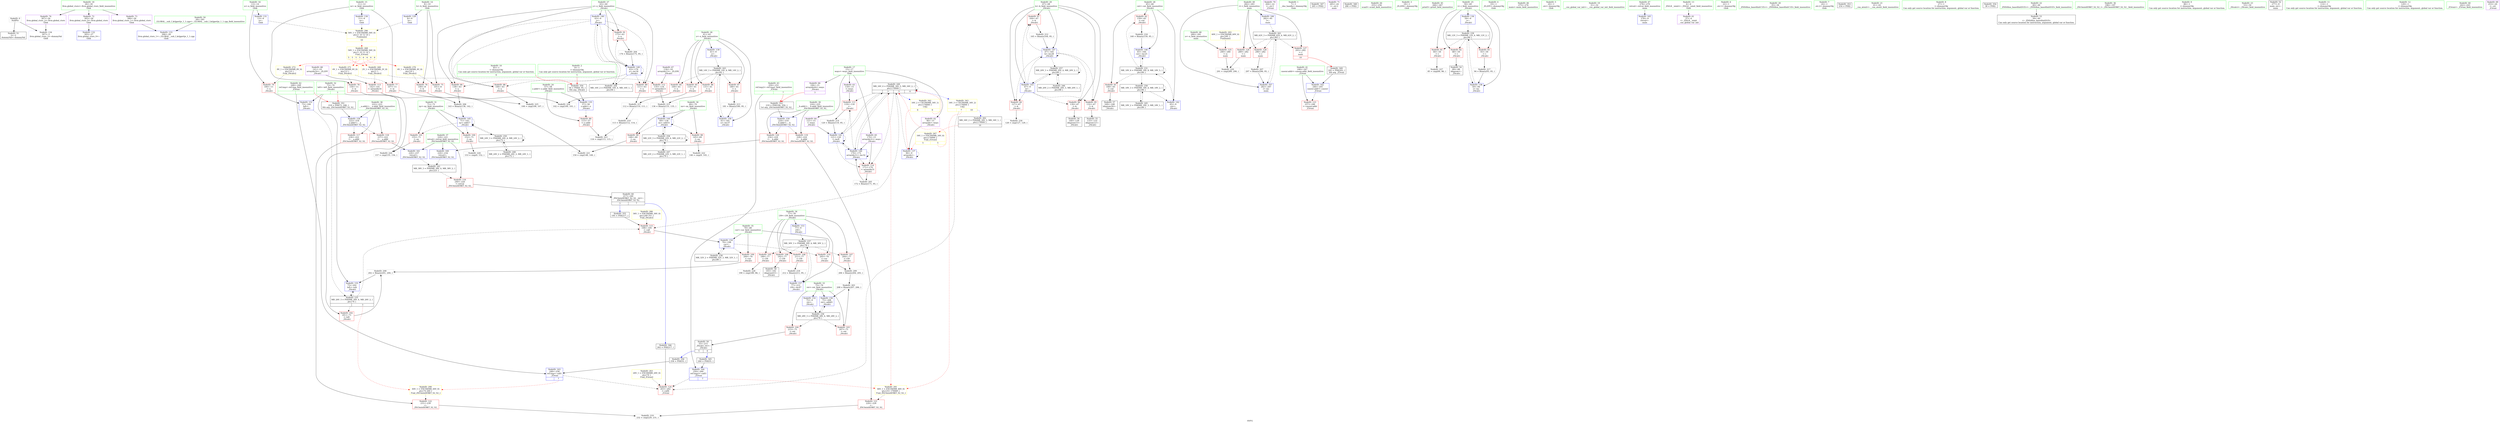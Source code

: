 digraph "SVFG" {
	label="SVFG";

	Node0x55a1665ea3e0 [shape=record,color=grey,label="{NodeID: 0\nNullPtr}"];
	Node0x55a1665ea3e0 -> Node0x55a166610670[style=solid];
	Node0x55a1665ea3e0 -> Node0x55a166615be0[style=solid];
	Node0x55a1666468e0 [shape=record,color=black,label="{NodeID: 346\n262 = PHI(217, )\n}"];
	Node0x55a1666468e0 -> Node0x55a1666152d0[style=solid];
	Node0x55a16662f1e0 [shape=record,color=yellow,style=double,label="{NodeID: 263\n26V_1 = ENCHI(MR_26V_0)\npts\{74 \}\nFun[_Z3runi]}"];
	Node0x55a16662f1e0 -> Node0x55a1666152d0[style=dashed];
	Node0x55a16660f480 [shape=record,color=red,label="{NodeID: 97\n164\<--67\n\<--k\n_Z4calci\n}"];
	Node0x55a16660f480 -> Node0x55a16661b5c0[style=solid];
	Node0x55a16660d540 [shape=record,color=green,label="{NodeID: 14\n8\<--10\nh\<--h_field_insensitive\nGlob }"];
	Node0x55a16660d540 -> Node0x55a166611ae0[style=solid];
	Node0x55a16660d540 -> Node0x55a166611bb0[style=solid];
	Node0x55a16660d540 -> Node0x55a1666156e0[style=solid];
	Node0x55a16660ffe0 [shape=record,color=red,label="{NodeID: 111\n119\<--118\n\<--\n_Z4calci\n}"];
	Node0x55a16660ffe0 -> Node0x55a16661b8c0[style=solid];
	Node0x55a16660e280 [shape=record,color=green,label="{NodeID: 28\n65\<--66\ncnt\<--cnt_field_insensitive\n_Z4calci\n}"];
	Node0x55a16660e280 -> Node0x55a1666128b0[style=solid];
	Node0x55a16660e280 -> Node0x55a166612980[style=solid];
	Node0x55a16660e280 -> Node0x55a166616290[style=solid];
	Node0x55a16660e280 -> Node0x55a1666165d0[style=solid];
	Node0x55a166631530 [shape=record,color=yellow,style=double,label="{NodeID: 291\n46V_1 = ENCHI(MR_46V_0)\npts\{251 170000 \}\nFun[_ZSt3minIiERKT_S2_S2_]}"];
	Node0x55a166631530 -> Node0x55a166615060[style=dashed];
	Node0x55a16661afc0 [shape=record,color=grey,label="{NodeID: 208\n202 = Binary(201, 200, )\n}"];
	Node0x55a16661afc0 -> Node0x55a166616d20[style=solid];
	Node0x55a1666153a0 [shape=record,color=red,label="{NodeID: 125\n290\<--280\n\<--n\nmain\n}"];
	Node0x55a1666153a0 -> Node0x55a16661cf40[style=solid];
	Node0x55a16660ee40 [shape=record,color=green,label="{NodeID: 42\n248\<--249\nref.tmp\<--ref.tmp_field_insensitive\n_Z3runi\n|{|<s1>7}}"];
	Node0x55a16660ee40 -> Node0x55a1666173a0[style=solid];
	Node0x55a16660ee40:s1 -> Node0x55a166646f30[style=solid,color=red];
	Node0x55a16661c4c0 [shape=record,color=grey,label="{NodeID: 222\n146 = cmp(9, 145, )\n}"];
	Node0x55a166616020 [shape=record,color=blue,label="{NodeID: 139\n61\<--9\nx\<--\n_Z4calci\n}"];
	Node0x55a166616020 -> Node0x55a1666289e0[style=dashed];
	Node0x55a166610ae0 [shape=record,color=black,label="{NodeID: 56\n140\<--139\nidxprom15\<--\n_Z4calci\n}"];
	Node0x55a1666266e0 [shape=record,color=black,label="{NodeID: 236\nMR_28V_3 = PHI(MR_28V_4, MR_28V_2, )\npts\{76 \}\n}"];
	Node0x55a1666266e0 -> Node0x55a16660f960[style=dashed];
	Node0x55a1666266e0 -> Node0x55a16660fa30[style=dashed];
	Node0x55a1666266e0 -> Node0x55a166616df0[style=dashed];
	Node0x55a166616b80 [shape=record,color=blue,label="{NodeID: 153\n77\<--9\ni39\<--\n_Z4calci\n}"];
	Node0x55a166616b80 -> Node0x55a166626be0[style=dashed];
	Node0x55a166611640 [shape=record,color=purple,label="{NodeID: 70\n264\<--22\n\<--.str.1\n_Z3runi\n}"];
	Node0x55a1666176e0 [shape=record,color=blue,label="{NodeID: 167\n282\<--297\ni\<--inc\nmain\n}"];
	Node0x55a1666176e0 -> Node0x55a16662e7e0[style=dashed];
	Node0x55a166612230 [shape=record,color=red,label="{NodeID: 84\n100\<--61\n\<--x\n_Z4calci\n}"];
	Node0x55a166612230 -> Node0x55a16661c7c0[style=solid];
	Node0x55a1665fa410 [shape=record,color=green,label="{NodeID: 1\n7\<--1\n__dso_handle\<--dummyObj\nGlob }"];
	Node0x55a1666469e0 [shape=record,color=black,label="{NodeID: 347\n265 = PHI()\n}"];
	Node0x55a16660f550 [shape=record,color=red,label="{NodeID: 98\n145\<--69\n\<--nx\n_Z4calci\n}"];
	Node0x55a16660f550 -> Node0x55a16661c4c0[style=solid];
	Node0x55a16660d640 [shape=record,color=green,label="{NodeID: 15\n11\<--12\nw\<--w_field_insensitive\nGlob }"];
	Node0x55a16660d640 -> Node0x55a166611c80[style=solid];
	Node0x55a16660d640 -> Node0x55a166611d50[style=solid];
	Node0x55a16660d640 -> Node0x55a1666157e0[style=solid];
	Node0x55a1666100b0 [shape=record,color=red,label="{NodeID: 112\n135\<--134\n\<--arrayidx13\n_Z4calci\n}"];
	Node0x55a1666100b0 -> Node0x55a16661ba40[style=solid];
	Node0x55a16660e350 [shape=record,color=green,label="{NodeID: 29\n67\<--68\nk\<--k_field_insensitive\n_Z4calci\n}"];
	Node0x55a16660e350 -> Node0x55a166612a50[style=solid];
	Node0x55a16660e350 -> Node0x55a166612b20[style=solid];
	Node0x55a16660e350 -> Node0x55a16660f3b0[style=solid];
	Node0x55a16660e350 -> Node0x55a16660f480[style=solid];
	Node0x55a16660e350 -> Node0x55a166616360[style=solid];
	Node0x55a16660e350 -> Node0x55a1666166a0[style=solid];
	Node0x55a16661b140 [shape=record,color=grey,label="{NodeID: 209\n206 = Binary(204, 205, )\n}"];
	Node0x55a16661b140 -> Node0x55a1666139f0[style=solid];
	Node0x55a166615470 [shape=record,color=red,label="{NodeID: 126\n289\<--282\n\<--i\nmain\n}"];
	Node0x55a166615470 -> Node0x55a16661cf40[style=solid];
	Node0x55a16660ef10 [shape=record,color=green,label="{NodeID: 43\n250\<--251\nref.tmp2\<--ref.tmp2_field_insensitive\n_Z3runi\n|{|<s1>7}}"];
	Node0x55a16660ef10 -> Node0x55a166617470[style=solid];
	Node0x55a16660ef10:s1 -> Node0x55a1666470b0[style=solid,color=red];
	Node0x55a16661c640 [shape=record,color=grey,label="{NodeID: 223\n116 = cmp(113, 115, )\n}"];
	Node0x55a1666160f0 [shape=record,color=blue,label="{NodeID: 140\n63\<--9\ny\<--\n_Z4calci\n}"];
	Node0x55a1666160f0 -> Node0x55a166612570[style=dashed];
	Node0x55a1666160f0 -> Node0x55a166612640[style=dashed];
	Node0x55a1666160f0 -> Node0x55a166612710[style=dashed];
	Node0x55a1666160f0 -> Node0x55a1666127e0[style=dashed];
	Node0x55a1666160f0 -> Node0x55a166616840[style=dashed];
	Node0x55a1666160f0 -> Node0x55a166628ee0[style=dashed];
	Node0x55a166610bb0 [shape=record,color=black,label="{NodeID: 57\n169\<--168\nidxprom30\<--\n_Z4calci\n}"];
	Node0x55a166626be0 [shape=record,color=black,label="{NodeID: 237\nMR_30V_3 = PHI(MR_30V_4, MR_30V_2, )\npts\{78 \}\n}"];
	Node0x55a166626be0 -> Node0x55a16660fb00[style=dashed];
	Node0x55a166626be0 -> Node0x55a16660fbd0[style=dashed];
	Node0x55a166626be0 -> Node0x55a16660fca0[style=dashed];
	Node0x55a166626be0 -> Node0x55a16660fd70[style=dashed];
	Node0x55a166626be0 -> Node0x55a166616ec0[style=dashed];
	Node0x55a166616c50 [shape=record,color=blue,label="{NodeID: 154\n79\<--198\ncur\<--\n_Z4calci\n}"];
	Node0x55a166616c50 -> Node0x55a16660fe40[style=dashed];
	Node0x55a166616c50 -> Node0x55a16660ff10[style=dashed];
	Node0x55a166616c50 -> Node0x55a1666270e0[style=dashed];
	Node0x55a166611710 [shape=record,color=purple,label="{NodeID: 71\n285\<--24\n\<--.str.2\nmain\n}"];
	Node0x55a166612300 [shape=record,color=red,label="{NodeID: 85\n110\<--61\n\<--x\n_Z4calci\n}"];
	Node0x55a166612300 -> Node0x55a16661b440[style=solid];
	Node0x55a16660c520 [shape=record,color=green,label="{NodeID: 2\n9\<--1\n\<--dummyObj\nCan only get source location for instruction, argument, global var or function.|{<s0>5}}"];
	Node0x55a16660c520:s0 -> Node0x55a166646d20[style=solid,color=red];
	Node0x55a166646ab0 [shape=record,color=black,label="{NodeID: 348\n286 = PHI()\n}"];
	Node0x55a16660f620 [shape=record,color=red,label="{NodeID: 99\n148\<--69\n\<--nx\n_Z4calci\n}"];
	Node0x55a16660f620 -> Node0x55a16661c340[style=solid];
	Node0x55a16660d740 [shape=record,color=green,label="{NodeID: 16\n13\<--14\nn\<--n_field_insensitive\nGlob }"];
	Node0x55a16660d740 -> Node0x55a166611e20[style=solid];
	Node0x55a16660d740 -> Node0x55a1666158e0[style=solid];
	Node0x55a166610180 [shape=record,color=red,label="{NodeID: 113\n142\<--141\n\<--arrayidx16\n_Z4calci\n}"];
	Node0x55a166610180 -> Node0x55a16661acc0[style=solid];
	Node0x55a16660e420 [shape=record,color=green,label="{NodeID: 30\n69\<--70\nnx\<--nx_field_insensitive\n_Z4calci\n}"];
	Node0x55a16660e420 -> Node0x55a16660f550[style=solid];
	Node0x55a16660e420 -> Node0x55a16660f620[style=solid];
	Node0x55a16660e420 -> Node0x55a166616430[style=solid];
	Node0x55a166631750 [shape=record,color=yellow,style=double,label="{NodeID: 293\n60V_1 = ENCHI(MR_60V_0)\npts\{281 \}\nFun[main]}"];
	Node0x55a166631750 -> Node0x55a1666153a0[style=dashed];
	Node0x55a16661b2c0 [shape=record,color=grey,label="{NodeID: 210\n113 = Binary(112, 114, )\n}"];
	Node0x55a16661b2c0 -> Node0x55a16661c640[style=solid];
	Node0x55a166615540 [shape=record,color=red,label="{NodeID: 127\n293\<--282\n\<--i\nmain\n|{<s0>10}}"];
	Node0x55a166615540:s0 -> Node0x55a166646b80[style=solid,color=red];
	Node0x55a16660efe0 [shape=record,color=green,label="{NodeID: 44\n255\<--256\nscanf\<--scanf_field_insensitive\n}"];
	Node0x55a16661c7c0 [shape=record,color=grey,label="{NodeID: 224\n102 = cmp(100, 101, )\n}"];
	Node0x55a1666161c0 [shape=record,color=blue,label="{NodeID: 141\n121\<--120\n\<--inc8\n_Z4calci\n}"];
	Node0x55a1666161c0 -> Node0x55a16660ffe0[style=dashed];
	Node0x55a1666161c0 -> Node0x55a166610250[style=dashed];
	Node0x55a1666161c0 -> Node0x55a1666161c0[style=dashed];
	Node0x55a1666161c0 -> Node0x55a166616770[style=dashed];
	Node0x55a1666161c0 -> Node0x55a16662abe0[style=dashed];
	Node0x55a166610c80 [shape=record,color=black,label="{NodeID: 58\n193\<--192\nidxprom43\<--\n_Z4calci\n}"];
	Node0x55a1666270e0 [shape=record,color=black,label="{NodeID: 238\nMR_32V_2 = PHI(MR_32V_3, MR_32V_1, )\npts\{80 \}\n}"];
	Node0x55a1666270e0 -> Node0x55a166616c50[style=dashed];
	Node0x55a166616d20 [shape=record,color=blue,label="{NodeID: 155\n73\<--202\nleft\<--sub\n_Z4calci\n}"];
	Node0x55a166616d20 -> Node0x55a1666261e0[style=dashed];
	Node0x55a1666117e0 [shape=record,color=purple,label="{NodeID: 72\n305\<--26\nllvm.global_ctors_0\<--llvm.global_ctors\nGlob }"];
	Node0x55a1666117e0 -> Node0x55a1666159e0[style=solid];
	Node0x55a1666123d0 [shape=record,color=red,label="{NodeID: 86\n131\<--61\n\<--x\n_Z4calci\n}"];
	Node0x55a1666123d0 -> Node0x55a16661ba40[style=solid];
	Node0x55a16660c5b0 [shape=record,color=green,label="{NodeID: 3\n18\<--1\n_ZL2DX\<--dummyObj\nGlob }"];
	Node0x55a166646b80 [shape=record,color=black,label="{NodeID: 349\n245 = PHI(293, )\n0th arg _Z3runi }"];
	Node0x55a166646b80 -> Node0x55a1666172d0[style=solid];
	Node0x55a16660f6f0 [shape=record,color=red,label="{NodeID: 100\n152\<--71\n\<--ny\n_Z4calci\n}"];
	Node0x55a16660f6f0 -> Node0x55a16661c1c0[style=solid];
	Node0x55a16660d840 [shape=record,color=green,label="{NodeID: 17\n15\<--17\nways\<--ways_field_insensitive\nGlob }"];
	Node0x55a16660d840 -> Node0x55a166610fc0[style=solid];
	Node0x55a16660d840 -> Node0x55a166611090[style=solid];
	Node0x55a16660d840 -> Node0x55a166611160[style=solid];
	Node0x55a16660d840 -> Node0x55a166611230[style=solid];
	Node0x55a16660d840 -> Node0x55a166611300[style=solid];
	Node0x55a166610250 [shape=record,color=red,label="{NodeID: 114\n171\<--170\n\<--arrayidx31\n_Z4calci\n}"];
	Node0x55a166610250 -> Node0x55a16661ab40[style=solid];
	Node0x55a16660e4f0 [shape=record,color=green,label="{NodeID: 31\n71\<--72\nny\<--ny_field_insensitive\n_Z4calci\n}"];
	Node0x55a16660e4f0 -> Node0x55a16660f6f0[style=solid];
	Node0x55a16660e4f0 -> Node0x55a16660f7c0[style=solid];
	Node0x55a16660e4f0 -> Node0x55a166616500[style=solid];
	Node0x55a16661b440 [shape=record,color=grey,label="{NodeID: 211\n112 = Binary(110, 111, )\n}"];
	Node0x55a16661b440 -> Node0x55a16661b2c0[style=solid];
	Node0x55a166615610 [shape=record,color=red,label="{NodeID: 128\n296\<--282\n\<--i\nmain\n}"];
	Node0x55a166615610 -> Node0x55a16661ae40[style=solid];
	Node0x55a16660f0e0 [shape=record,color=green,label="{NodeID: 45\n266\<--267\nprintf\<--printf_field_insensitive\n}"];
	Node0x55a16661c940 [shape=record,color=grey,label="{NodeID: 225\n108 = cmp(106, 107, )\n}"];
	Node0x55a166616290 [shape=record,color=blue,label="{NodeID: 142\n65\<--9\ncnt\<--\n_Z4calci\n}"];
	Node0x55a166616290 -> Node0x55a166624de0[style=dashed];
	Node0x55a166610d50 [shape=record,color=black,label="{NodeID: 59\n55\<--215\n_Z4calci_ret\<--\n_Z4calci\n|{<s0>5|<s1>6}}"];
	Node0x55a166610d50:s0 -> Node0x55a166647930[style=solid,color=blue];
	Node0x55a166610d50:s1 -> Node0x55a1666466f0[style=solid,color=blue];
	Node0x55a1666275e0 [shape=record,color=black,label="{NodeID: 239\nMR_12V_3 = PHI(MR_12V_4, MR_12V_2, )\npts\{60 \}\n}"];
	Node0x55a1666275e0 -> Node0x55a166611fc0[style=dashed];
	Node0x55a1666275e0 -> Node0x55a166612090[style=dashed];
	Node0x55a1666275e0 -> Node0x55a166612160[style=dashed];
	Node0x55a1666275e0 -> Node0x55a166615f50[style=dashed];
	Node0x55a166616df0 [shape=record,color=blue,label="{NodeID: 156\n75\<--208\nret\<--add45\n_Z4calci\n}"];
	Node0x55a166616df0 -> Node0x55a1666266e0[style=dashed];
	Node0x55a1666118e0 [shape=record,color=purple,label="{NodeID: 73\n306\<--26\nllvm.global_ctors_1\<--llvm.global_ctors\nGlob }"];
	Node0x55a1666118e0 -> Node0x55a166615ae0[style=solid];
	Node0x55a1666124a0 [shape=record,color=red,label="{NodeID: 87\n180\<--61\n\<--x\n_Z4calci\n}"];
	Node0x55a1666124a0 -> Node0x55a16661b740[style=solid];
	Node0x55a16660c640 [shape=record,color=green,label="{NodeID: 4\n19\<--1\n_ZL2DY\<--dummyObj\nGlob }"];
	Node0x55a166646d20 [shape=record,color=black,label="{NodeID: 350\n56 = PHI(9, 95, )\n0th arg _Z4calci }"];
	Node0x55a166646d20 -> Node0x55a166615ce0[style=solid];
	Node0x55a16662ffa0 [shape=record,color=yellow,style=double,label="{NodeID: 267\n34V_1 = ENCHI(MR_34V_0)\npts\{170000 \}\nFun[_Z3runi]|{<s0>5|<s1>5}}"];
	Node0x55a16662ffa0:s0 -> Node0x55a166615e80[style=dashed,color=red];
	Node0x55a16662ffa0:s1 -> Node0x55a16662abe0[style=dashed,color=red];
	Node0x55a16660f7c0 [shape=record,color=red,label="{NodeID: 101\n155\<--71\n\<--ny\n_Z4calci\n}"];
	Node0x55a16660f7c0 -> Node0x55a16661cac0[style=solid];
	Node0x55a16660d940 [shape=record,color=green,label="{NodeID: 18\n26\<--30\nllvm.global_ctors\<--llvm.global_ctors_field_insensitive\nGlob }"];
	Node0x55a16660d940 -> Node0x55a1666117e0[style=solid];
	Node0x55a16660d940 -> Node0x55a1666118e0[style=solid];
	Node0x55a16660d940 -> Node0x55a1666119e0[style=solid];
	Node0x55a166610320 [shape=record,color=red,label="{NodeID: 115\n198\<--195\n\<--call\n_Z4calci\n}"];
	Node0x55a166610320 -> Node0x55a166616c50[style=solid];
	Node0x55a16660e5c0 [shape=record,color=green,label="{NodeID: 32\n73\<--74\nleft\<--left_field_insensitive\n_Z4calci\n|{|<s3>3}}"];
	Node0x55a16660e5c0 -> Node0x55a16660f890[style=solid];
	Node0x55a16660e5c0 -> Node0x55a1666169e0[style=solid];
	Node0x55a16660e5c0 -> Node0x55a166616d20[style=solid];
	Node0x55a16660e5c0:s3 -> Node0x55a166646f30[style=solid,color=red];
	Node0x55a16661b5c0 [shape=record,color=grey,label="{NodeID: 212\n165 = Binary(164, 95, )\n}"];
	Node0x55a16661b5c0 -> Node0x55a1666166a0[style=solid];
	Node0x55a1666156e0 [shape=record,color=blue,label="{NodeID: 129\n8\<--9\nh\<--\nGlob }"];
	Node0x55a1666156e0 -> Node0x55a166629aa0[style=dashed];
	Node0x55a16660f1e0 [shape=record,color=green,label="{NodeID: 46\n275\<--276\nmain\<--main_field_insensitive\n}"];
	Node0x55a16661cac0 [shape=record,color=grey,label="{NodeID: 226\n157 = cmp(155, 156, )\n}"];
	Node0x55a166616360 [shape=record,color=blue,label="{NodeID: 143\n67\<--9\nk\<--\n_Z4calci\n}"];
	Node0x55a166616360 -> Node0x55a166612a50[style=dashed];
	Node0x55a166616360 -> Node0x55a166612b20[style=dashed];
	Node0x55a166616360 -> Node0x55a16660f3b0[style=dashed];
	Node0x55a166616360 -> Node0x55a16660f480[style=dashed];
	Node0x55a166616360 -> Node0x55a1666166a0[style=dashed];
	Node0x55a166616360 -> Node0x55a16662d3e0[style=dashed];
	Node0x55a166610e20 [shape=record,color=black,label="{NodeID: 60\n217\<--240\n_ZSt3minIiERKT_S2_S2__ret\<--\n_ZSt3minIiERKT_S2_S2_\n|{<s0>3|<s1>7}}"];
	Node0x55a166610e20:s0 -> Node0x55a166647700[style=solid,color=blue];
	Node0x55a166610e20:s1 -> Node0x55a1666468e0[style=solid,color=blue];
	Node0x55a166616ec0 [shape=record,color=blue,label="{NodeID: 157\n77\<--212\ni39\<--inc47\n_Z4calci\n}"];
	Node0x55a166616ec0 -> Node0x55a166626be0[style=dashed];
	Node0x55a1666119e0 [shape=record,color=purple,label="{NodeID: 74\n307\<--26\nllvm.global_ctors_2\<--llvm.global_ctors\nGlob }"];
	Node0x55a1666119e0 -> Node0x55a166615be0[style=solid];
	Node0x55a166612570 [shape=record,color=red,label="{NodeID: 88\n106\<--63\n\<--y\n_Z4calci\n}"];
	Node0x55a166612570 -> Node0x55a16661c940[style=solid];
	Node0x55a16660c6d0 [shape=record,color=green,label="{NodeID: 5\n20\<--1\n.str\<--dummyObj\nGlob }"];
	Node0x55a166646f30 [shape=record,color=black,label="{NodeID: 351\n218 = PHI(73, 248, )\n0th arg _ZSt3minIiERKT_S2_S2_ }"];
	Node0x55a166646f30 -> Node0x55a166616f90[style=solid];
	Node0x55a166630080 [shape=record,color=yellow,style=double,label="{NodeID: 268\n56V_1 = ENCHI(MR_56V_0)\npts\{1 10 12 14 \}\nFun[_Z3runi]|{<s0>5|<s1>5|<s2>5|<s3>5|<s4>6|<s5>6|<s6>6|<s7>6}}"];
	Node0x55a166630080:s0 -> Node0x55a166630160[style=dashed,color=red];
	Node0x55a166630080:s1 -> Node0x55a166630270[style=dashed,color=red];
	Node0x55a166630080:s2 -> Node0x55a166630350[style=dashed,color=red];
	Node0x55a166630080:s3 -> Node0x55a166630430[style=dashed,color=red];
	Node0x55a166630080:s4 -> Node0x55a166630160[style=dashed,color=red];
	Node0x55a166630080:s5 -> Node0x55a166630270[style=dashed,color=red];
	Node0x55a166630080:s6 -> Node0x55a166630350[style=dashed,color=red];
	Node0x55a166630080:s7 -> Node0x55a166630430[style=dashed,color=red];
	Node0x55a16660f890 [shape=record,color=red,label="{NodeID: 102\n201\<--73\n\<--left\n_Z4calci\n}"];
	Node0x55a16660f890 -> Node0x55a16661afc0[style=solid];
	Node0x55a16660da40 [shape=record,color=green,label="{NodeID: 19\n31\<--32\n__cxx_global_var_init\<--__cxx_global_var_init_field_insensitive\n}"];
	Node0x55a166614c50 [shape=record,color=red,label="{NodeID: 116\n240\<--220\n\<--retval\n_ZSt3minIiERKT_S2_S2_\n}"];
	Node0x55a166614c50 -> Node0x55a166610e20[style=solid];
	Node0x55a16660e690 [shape=record,color=green,label="{NodeID: 33\n75\<--76\nret\<--ret_field_insensitive\n_Z4calci\n}"];
	Node0x55a16660e690 -> Node0x55a16660f960[style=solid];
	Node0x55a16660e690 -> Node0x55a16660fa30[style=solid];
	Node0x55a16660e690 -> Node0x55a166616ab0[style=solid];
	Node0x55a16660e690 -> Node0x55a166616df0[style=solid];
	Node0x55a166629aa0 [shape=record,color=yellow,style=double,label="{NodeID: 296\n56V_1 = ENCHI(MR_56V_0)\npts\{1 10 12 14 \}\nFun[main]|{<s0>10}}"];
	Node0x55a166629aa0:s0 -> Node0x55a166630080[style=dashed,color=red];
	Node0x55a16661b740 [shape=record,color=grey,label="{NodeID: 213\n181 = Binary(180, 95, )\n}"];
	Node0x55a16661b740 -> Node0x55a166616910[style=solid];
	Node0x55a1666157e0 [shape=record,color=blue,label="{NodeID: 130\n11\<--9\nw\<--\nGlob }"];
	Node0x55a1666157e0 -> Node0x55a166629aa0[style=dashed];
	Node0x55a16660f2e0 [shape=record,color=green,label="{NodeID: 47\n278\<--279\nretval\<--retval_field_insensitive\nmain\n}"];
	Node0x55a16660f2e0 -> Node0x55a166617540[style=solid];
	Node0x55a16661cc40 [shape=record,color=grey,label="{NodeID: 227\n85 = cmp(84, 86, )\n}"];
	Node0x55a166616430 [shape=record,color=blue,label="{NodeID: 144\n69\<--136\nnx\<--add14\n_Z4calci\n}"];
	Node0x55a166616430 -> Node0x55a16660f550[style=dashed];
	Node0x55a166616430 -> Node0x55a16660f620[style=dashed];
	Node0x55a166616430 -> Node0x55a166616430[style=dashed];
	Node0x55a166616430 -> Node0x55a16662d8e0[style=dashed];
	Node0x55a166610ef0 [shape=record,color=purple,label="{NodeID: 61\n37\<--4\n\<--_ZStL8__ioinit\n__cxx_global_var_init\n}"];
	Node0x55a166627fe0 [shape=record,color=black,label="{NodeID: 241\nMR_38V_3 = PHI(MR_38V_4, MR_38V_2, )\npts\{221 \}\n}"];
	Node0x55a166627fe0 -> Node0x55a166614c50[style=dashed];
	Node0x55a166616f90 [shape=record,color=blue,label="{NodeID: 158\n222\<--218\n__a.addr\<--__a\n_ZSt3minIiERKT_S2_S2_\n}"];
	Node0x55a166616f90 -> Node0x55a166614d20[style=dashed];
	Node0x55a166616f90 -> Node0x55a166614df0[style=dashed];
	Node0x55a166611ae0 [shape=record,color=red,label="{NodeID: 75\n101\<--8\n\<--h\n_Z4calci\n}"];
	Node0x55a166611ae0 -> Node0x55a16661c7c0[style=solid];
	Node0x55a166612640 [shape=record,color=red,label="{NodeID: 89\n111\<--63\n\<--y\n_Z4calci\n}"];
	Node0x55a166612640 -> Node0x55a16661b440[style=solid];
	Node0x55a16660d020 [shape=record,color=green,label="{NodeID: 6\n22\<--1\n.str.1\<--dummyObj\nGlob }"];
	Node0x55a1666470b0 [shape=record,color=black,label="{NodeID: 352\n219 = PHI(194, 250, )\n1st arg _ZSt3minIiERKT_S2_S2_ }"];
	Node0x55a1666470b0 -> Node0x55a166617060[style=solid];
	Node0x55a166630160 [shape=record,color=yellow,style=double,label="{NodeID: 269\n2V_1 = ENCHI(MR_2V_0)\npts\{1 \}\nFun[_Z4calci]}"];
	Node0x55a166630160 -> Node0x55a1666100b0[style=dashed];
	Node0x55a166630160 -> Node0x55a166610180[style=dashed];
	Node0x55a16660f960 [shape=record,color=red,label="{NodeID: 103\n207\<--75\n\<--ret\n_Z4calci\n}"];
	Node0x55a16660f960 -> Node0x55a1666139f0[style=solid];
	Node0x55a16660db40 [shape=record,color=green,label="{NodeID: 20\n35\<--36\n_ZNSt8ios_base4InitC1Ev\<--_ZNSt8ios_base4InitC1Ev_field_insensitive\n}"];
	Node0x55a166614d20 [shape=record,color=red,label="{NodeID: 117\n230\<--222\n\<--__a.addr\n_ZSt3minIiERKT_S2_S2_\n}"];
	Node0x55a166614d20 -> Node0x55a166615130[style=solid];
	Node0x55a16660e760 [shape=record,color=green,label="{NodeID: 34\n77\<--78\ni39\<--i39_field_insensitive\n_Z4calci\n}"];
	Node0x55a16660e760 -> Node0x55a16660fb00[style=solid];
	Node0x55a16660e760 -> Node0x55a16660fbd0[style=solid];
	Node0x55a16660e760 -> Node0x55a16660fca0[style=solid];
	Node0x55a16660e760 -> Node0x55a16660fd70[style=solid];
	Node0x55a16660e760 -> Node0x55a166616b80[style=solid];
	Node0x55a16660e760 -> Node0x55a166616ec0[style=solid];
	Node0x55a16661b8c0 [shape=record,color=grey,label="{NodeID: 214\n120 = Binary(119, 95, )\n}"];
	Node0x55a16661b8c0 -> Node0x55a1666161c0[style=solid];
	Node0x55a1666158e0 [shape=record,color=blue,label="{NodeID: 131\n13\<--9\nn\<--\nGlob }"];
	Node0x55a1666158e0 -> Node0x55a166629aa0[style=dashed];
	Node0x55a1666103d0 [shape=record,color=green,label="{NodeID: 48\n280\<--281\nn\<--n_field_insensitive\nmain\n}"];
	Node0x55a1666103d0 -> Node0x55a1666153a0[style=solid];
	Node0x55a16661cdc0 [shape=record,color=grey,label="{NodeID: 228\n190 = cmp(189, 86, )\n}"];
	Node0x55a166616500 [shape=record,color=blue,label="{NodeID: 145\n71\<--143\nny\<--add17\n_Z4calci\n}"];
	Node0x55a166616500 -> Node0x55a16660f6f0[style=dashed];
	Node0x55a166616500 -> Node0x55a16660f7c0[style=dashed];
	Node0x55a166616500 -> Node0x55a166616500[style=dashed];
	Node0x55a166616500 -> Node0x55a16662dde0[style=dashed];
	Node0x55a166610fc0 [shape=record,color=purple,label="{NodeID: 62\n90\<--15\narrayidx\<--ways\n_Z4calci\n}"];
	Node0x55a166610fc0 -> Node0x55a166615e80[style=solid];
	Node0x55a166617060 [shape=record,color=blue,label="{NodeID: 159\n224\<--219\n__b.addr\<--__b\n_ZSt3minIiERKT_S2_S2_\n}"];
	Node0x55a166617060 -> Node0x55a166614ec0[style=dashed];
	Node0x55a166617060 -> Node0x55a166614f90[style=dashed];
	Node0x55a166611bb0 [shape=record,color=red,label="{NodeID: 76\n149\<--8\n\<--h\n_Z4calci\n}"];
	Node0x55a166611bb0 -> Node0x55a16661c340[style=solid];
	Node0x55a16662cee0 [shape=record,color=black,label="{NodeID: 256\nMR_18V_3 = PHI(MR_18V_4, MR_18V_2, )\npts\{66 \}\n}"];
	Node0x55a16662cee0 -> Node0x55a166616290[style=dashed];
	Node0x55a16662cee0 -> Node0x55a1666293e0[style=dashed];
	Node0x55a16662cee0 -> Node0x55a16662cee0[style=dashed];
	Node0x55a166612710 [shape=record,color=red,label="{NodeID: 90\n138\<--63\n\<--y\n_Z4calci\n}"];
	Node0x55a166612710 -> Node0x55a16661acc0[style=solid];
	Node0x55a16660d0b0 [shape=record,color=green,label="{NodeID: 7\n24\<--1\n.str.2\<--dummyObj\nGlob }"];
	Node0x55a166647500 [shape=record,color=black,label="{NodeID: 353\n254 = PHI()\n}"];
	Node0x55a166630270 [shape=record,color=yellow,style=double,label="{NodeID: 270\n4V_1 = ENCHI(MR_4V_0)\npts\{10 \}\nFun[_Z4calci]}"];
	Node0x55a166630270 -> Node0x55a166611ae0[style=dashed];
	Node0x55a166630270 -> Node0x55a166611bb0[style=dashed];
	Node0x55a16660fa30 [shape=record,color=red,label="{NodeID: 104\n215\<--75\n\<--ret\n_Z4calci\n}"];
	Node0x55a16660fa30 -> Node0x55a166610d50[style=solid];
	Node0x55a16660dc40 [shape=record,color=green,label="{NodeID: 21\n41\<--42\n__cxa_atexit\<--__cxa_atexit_field_insensitive\n}"];
	Node0x55a166614df0 [shape=record,color=red,label="{NodeID: 118\n237\<--222\n\<--__a.addr\n_ZSt3minIiERKT_S2_S2_\n}"];
	Node0x55a166614df0 -> Node0x55a166617200[style=solid];
	Node0x55a16660e830 [shape=record,color=green,label="{NodeID: 35\n79\<--80\ncur\<--cur_field_insensitive\n_Z4calci\n}"];
	Node0x55a16660e830 -> Node0x55a16660fe40[style=solid];
	Node0x55a16660e830 -> Node0x55a16660ff10[style=solid];
	Node0x55a16660e830 -> Node0x55a166616c50[style=solid];
	Node0x55a16661ba40 [shape=record,color=grey,label="{NodeID: 215\n136 = Binary(131, 135, )\n}"];
	Node0x55a16661ba40 -> Node0x55a166616430[style=solid];
	Node0x55a1666159e0 [shape=record,color=blue,label="{NodeID: 132\n305\<--27\nllvm.global_ctors_0\<--\nGlob }"];
	Node0x55a1666104a0 [shape=record,color=green,label="{NodeID: 49\n282\<--283\ni\<--i_field_insensitive\nmain\n}"];
	Node0x55a1666104a0 -> Node0x55a166615470[style=solid];
	Node0x55a1666104a0 -> Node0x55a166615540[style=solid];
	Node0x55a1666104a0 -> Node0x55a166615610[style=solid];
	Node0x55a1666104a0 -> Node0x55a166617610[style=solid];
	Node0x55a1666104a0 -> Node0x55a1666176e0[style=solid];
	Node0x55a16661cf40 [shape=record,color=grey,label="{NodeID: 229\n291 = cmp(289, 290, )\n}"];
	Node0x55a1666165d0 [shape=record,color=blue,label="{NodeID: 146\n65\<--160\ncnt\<--inc25\n_Z4calci\n}"];
	Node0x55a1666165d0 -> Node0x55a166624de0[style=dashed];
	Node0x55a166611090 [shape=record,color=purple,label="{NodeID: 63\n118\<--15\n\<--ways\n_Z4calci\n}"];
	Node0x55a166611090 -> Node0x55a16660ffe0[style=solid];
	Node0x55a1666289e0 [shape=record,color=black,label="{NodeID: 243\nMR_14V_3 = PHI(MR_14V_4, MR_14V_2, )\npts\{62 \}\n}"];
	Node0x55a1666289e0 -> Node0x55a166612230[style=dashed];
	Node0x55a1666289e0 -> Node0x55a166612300[style=dashed];
	Node0x55a1666289e0 -> Node0x55a1666123d0[style=dashed];
	Node0x55a1666289e0 -> Node0x55a1666124a0[style=dashed];
	Node0x55a1666289e0 -> Node0x55a166616910[style=dashed];
	Node0x55a166617130 [shape=record,color=blue,label="{NodeID: 160\n220\<--234\nretval\<--\n_ZSt3minIiERKT_S2_S2_\n}"];
	Node0x55a166617130 -> Node0x55a166627fe0[style=dashed];
	Node0x55a166611c80 [shape=record,color=red,label="{NodeID: 77\n107\<--11\n\<--w\n_Z4calci\n}"];
	Node0x55a166611c80 -> Node0x55a16661c940[style=solid];
	Node0x55a16662d3e0 [shape=record,color=black,label="{NodeID: 257\nMR_20V_3 = PHI(MR_20V_4, MR_20V_2, )\npts\{68 \}\n}"];
	Node0x55a16662d3e0 -> Node0x55a166616360[style=dashed];
	Node0x55a16662d3e0 -> Node0x55a16662a0f0[style=dashed];
	Node0x55a16662d3e0 -> Node0x55a16662d3e0[style=dashed];
	Node0x55a1666127e0 [shape=record,color=red,label="{NodeID: 91\n175\<--63\n\<--y\n_Z4calci\n}"];
	Node0x55a1666127e0 -> Node0x55a16661aa40[style=solid];
	Node0x55a16660d140 [shape=record,color=green,label="{NodeID: 8\n27\<--1\n\<--dummyObj\nCan only get source location for instruction, argument, global var or function.}"];
	Node0x55a166647600 [shape=record,color=black,label="{NodeID: 354\n38 = PHI()\n}"];
	Node0x55a166630350 [shape=record,color=yellow,style=double,label="{NodeID: 271\n6V_1 = ENCHI(MR_6V_0)\npts\{12 \}\nFun[_Z4calci]}"];
	Node0x55a166630350 -> Node0x55a166611c80[style=dashed];
	Node0x55a166630350 -> Node0x55a166611d50[style=dashed];
	Node0x55a16660fb00 [shape=record,color=red,label="{NodeID: 105\n189\<--77\n\<--i39\n_Z4calci\n}"];
	Node0x55a16660fb00 -> Node0x55a16661cdc0[style=solid];
	Node0x55a16660dd40 [shape=record,color=green,label="{NodeID: 22\n40\<--46\n_ZNSt8ios_base4InitD1Ev\<--_ZNSt8ios_base4InitD1Ev_field_insensitive\n}"];
	Node0x55a16660dd40 -> Node0x55a166610840[style=solid];
	Node0x55a166614ec0 [shape=record,color=red,label="{NodeID: 119\n228\<--224\n\<--__b.addr\n_ZSt3minIiERKT_S2_S2_\n}"];
	Node0x55a166614ec0 -> Node0x55a166615060[style=solid];
	Node0x55a16660e900 [shape=record,color=green,label="{NodeID: 36\n196\<--197\n_ZSt3minIiERKT_S2_S2_\<--_ZSt3minIiERKT_S2_S2__field_insensitive\n}"];
	Node0x55a16661bbc0 [shape=record,color=grey,label="{NodeID: 216\n160 = Binary(159, 95, )\n}"];
	Node0x55a16661bbc0 -> Node0x55a1666165d0[style=solid];
	Node0x55a166615ae0 [shape=record,color=blue,label="{NodeID: 133\n306\<--28\nllvm.global_ctors_1\<--_GLOBAL__sub_I_krijgertje_1_1.cpp\nGlob }"];
	Node0x55a166610570 [shape=record,color=green,label="{NodeID: 50\n28\<--301\n_GLOBAL__sub_I_krijgertje_1_1.cpp\<--_GLOBAL__sub_I_krijgertje_1_1.cpp_field_insensitive\n}"];
	Node0x55a166610570 -> Node0x55a166615ae0[style=solid];
	Node0x55a16661d0c0 [shape=record,color=grey,label="{NodeID: 230\n128 = cmp(127, 129, )\n}"];
	Node0x55a1666166a0 [shape=record,color=blue,label="{NodeID: 147\n67\<--165\nk\<--inc28\n_Z4calci\n}"];
	Node0x55a1666166a0 -> Node0x55a166612a50[style=dashed];
	Node0x55a1666166a0 -> Node0x55a166612b20[style=dashed];
	Node0x55a1666166a0 -> Node0x55a16660f3b0[style=dashed];
	Node0x55a1666166a0 -> Node0x55a16660f480[style=dashed];
	Node0x55a1666166a0 -> Node0x55a1666166a0[style=dashed];
	Node0x55a1666166a0 -> Node0x55a16662d3e0[style=dashed];
	Node0x55a166611160 [shape=record,color=purple,label="{NodeID: 64\n121\<--15\n\<--ways\n_Z4calci\n}"];
	Node0x55a166611160 -> Node0x55a1666161c0[style=solid];
	Node0x55a166628ee0 [shape=record,color=black,label="{NodeID: 244\nMR_16V_2 = PHI(MR_16V_4, MR_16V_1, )\npts\{64 \}\n}"];
	Node0x55a166628ee0 -> Node0x55a1666160f0[style=dashed];
	Node0x55a166617200 [shape=record,color=blue,label="{NodeID: 161\n220\<--237\nretval\<--\n_ZSt3minIiERKT_S2_S2_\n}"];
	Node0x55a166617200 -> Node0x55a166627fe0[style=dashed];
	Node0x55a166611d50 [shape=record,color=red,label="{NodeID: 78\n156\<--11\n\<--w\n_Z4calci\n}"];
	Node0x55a166611d50 -> Node0x55a16661cac0[style=solid];
	Node0x55a16662d8e0 [shape=record,color=black,label="{NodeID: 258\nMR_22V_3 = PHI(MR_22V_4, MR_22V_2, )\npts\{70 \}\n}"];
	Node0x55a16662d8e0 -> Node0x55a166616430[style=dashed];
	Node0x55a16662d8e0 -> Node0x55a16662a1e0[style=dashed];
	Node0x55a16662d8e0 -> Node0x55a16662d8e0[style=dashed];
	Node0x55a1666128b0 [shape=record,color=red,label="{NodeID: 92\n159\<--65\n\<--cnt\n_Z4calci\n}"];
	Node0x55a1666128b0 -> Node0x55a16661bbc0[style=solid];
	Node0x55a16660d1d0 [shape=record,color=green,label="{NodeID: 9\n86\<--1\n\<--dummyObj\nCan only get source location for instruction, argument, global var or function.}"];
	Node0x55a166647700 [shape=record,color=black,label="{NodeID: 355\n195 = PHI(217, )\n}"];
	Node0x55a166647700 -> Node0x55a166610320[style=solid];
	Node0x55a166630430 [shape=record,color=yellow,style=double,label="{NodeID: 272\n8V_1 = ENCHI(MR_8V_0)\npts\{14 \}\nFun[_Z4calci]}"];
	Node0x55a166630430 -> Node0x55a166611e20[style=dashed];
	Node0x55a16660fbd0 [shape=record,color=red,label="{NodeID: 106\n192\<--77\n\<--i39\n_Z4calci\n}"];
	Node0x55a16660fbd0 -> Node0x55a166610c80[style=solid];
	Node0x55a16660de40 [shape=record,color=green,label="{NodeID: 23\n53\<--54\n_Z4calci\<--_Z4calci_field_insensitive\n}"];
	Node0x55a166631070 [shape=record,color=yellow,style=double,label="{NodeID: 286\n36V_1 = ENCHI(MR_36V_0)\npts\{249 251 \}\nFun[_Z4calci]}"];
	Node0x55a166631070 -> Node0x55a166610320[style=dashed];
	Node0x55a1666139f0 [shape=record,color=grey,label="{NodeID: 203\n208 = Binary(207, 206, )\n}"];
	Node0x55a1666139f0 -> Node0x55a166616df0[style=solid];
	Node0x55a166614f90 [shape=record,color=red,label="{NodeID: 120\n234\<--224\n\<--__b.addr\n_ZSt3minIiERKT_S2_S2_\n}"];
	Node0x55a166614f90 -> Node0x55a166617130[style=solid];
	Node0x55a16660ea00 [shape=record,color=green,label="{NodeID: 37\n220\<--221\nretval\<--retval_field_insensitive\n_ZSt3minIiERKT_S2_S2_\n}"];
	Node0x55a16660ea00 -> Node0x55a166614c50[style=solid];
	Node0x55a16660ea00 -> Node0x55a166617130[style=solid];
	Node0x55a16660ea00 -> Node0x55a166617200[style=solid];
	Node0x55a16661bd40 [shape=record,color=grey,label="{NodeID: 217\n94 = Binary(93, 95, )\n}"];
	Node0x55a16661bd40 -> Node0x55a166615f50[style=solid];
	Node0x55a166615be0 [shape=record,color=blue, style = dotted,label="{NodeID: 134\n307\<--3\nllvm.global_ctors_2\<--dummyVal\nGlob }"];
	Node0x55a166610670 [shape=record,color=black,label="{NodeID: 51\n2\<--3\ndummyVal\<--dummyVal\n}"];
	Node0x55a166624de0 [shape=record,color=black,label="{NodeID: 231\nMR_18V_6 = PHI(MR_18V_8, MR_18V_5, )\npts\{66 \}\n}"];
	Node0x55a166624de0 -> Node0x55a1666128b0[style=dashed];
	Node0x55a166624de0 -> Node0x55a166612980[style=dashed];
	Node0x55a166624de0 -> Node0x55a1666165d0[style=dashed];
	Node0x55a166624de0 -> Node0x55a166624de0[style=dashed];
	Node0x55a166624de0 -> Node0x55a16662cee0[style=dashed];
	Node0x55a166616770 [shape=record,color=blue,label="{NodeID: 148\n170\<--172\narrayidx31\<--inc32\n_Z4calci\n}"];
	Node0x55a166616770 -> Node0x55a16660ffe0[style=dashed];
	Node0x55a166616770 -> Node0x55a166610250[style=dashed];
	Node0x55a166616770 -> Node0x55a1666161c0[style=dashed];
	Node0x55a166616770 -> Node0x55a166616770[style=dashed];
	Node0x55a166616770 -> Node0x55a16662abe0[style=dashed];
	Node0x55a166611230 [shape=record,color=purple,label="{NodeID: 65\n170\<--15\narrayidx31\<--ways\n_Z4calci\n}"];
	Node0x55a166611230 -> Node0x55a166610250[style=solid];
	Node0x55a166611230 -> Node0x55a166616770[style=solid];
	Node0x55a1666293e0 [shape=record,color=black,label="{NodeID: 245\nMR_18V_2 = PHI(MR_18V_3, MR_18V_1, )\npts\{66 \}\n}"];
	Node0x55a1666293e0 -> Node0x55a16662cee0[style=dashed];
	Node0x55a1666172d0 [shape=record,color=blue,label="{NodeID: 162\n246\<--245\ncasenr.addr\<--casenr\n_Z3runi\n}"];
	Node0x55a1666172d0 -> Node0x55a166615200[style=dashed];
	Node0x55a166611e20 [shape=record,color=red,label="{NodeID: 79\n184\<--13\n\<--n\n_Z4calci\n}"];
	Node0x55a166611e20 -> Node0x55a1666169e0[style=solid];
	Node0x55a1666357e0 [shape=record,color=yellow,style=double,label="{NodeID: 342\n34V_2 = CSCHI(MR_34V_1)\npts\{170000 \}\nCS[]|{<s0>6|<s1>6}}"];
	Node0x55a1666357e0:s0 -> Node0x55a166615e80[style=dashed,color=red];
	Node0x55a1666357e0:s1 -> Node0x55a16662abe0[style=dashed,color=red];
	Node0x55a16662dde0 [shape=record,color=black,label="{NodeID: 259\nMR_24V_3 = PHI(MR_24V_4, MR_24V_2, )\npts\{72 \}\n}"];
	Node0x55a16662dde0 -> Node0x55a166616500[style=dashed];
	Node0x55a16662dde0 -> Node0x55a16662a6e0[style=dashed];
	Node0x55a16662dde0 -> Node0x55a16662dde0[style=dashed];
	Node0x55a166612980 [shape=record,color=red,label="{NodeID: 93\n168\<--65\n\<--cnt\n_Z4calci\n}"];
	Node0x55a166612980 -> Node0x55a166610bb0[style=solid];
	Node0x55a16660d260 [shape=record,color=green,label="{NodeID: 10\n95\<--1\n\<--dummyObj\nCan only get source location for instruction, argument, global var or function.|{<s0>6}}"];
	Node0x55a16660d260:s0 -> Node0x55a166646d20[style=solid,color=red];
	Node0x55a166647930 [shape=record,color=black,label="{NodeID: 356\n258 = PHI(55, )\n}"];
	Node0x55a166647930 -> Node0x55a1666173a0[style=solid];
	Node0x55a16660fca0 [shape=record,color=red,label="{NodeID: 107\n204\<--77\n\<--i39\n_Z4calci\n}"];
	Node0x55a16660fca0 -> Node0x55a16661b140[style=solid];
	Node0x55a16660df40 [shape=record,color=green,label="{NodeID: 24\n57\<--58\nz.addr\<--z.addr_field_insensitive\n_Z4calci\n}"];
	Node0x55a16660df40 -> Node0x55a166611ef0[style=solid];
	Node0x55a16660df40 -> Node0x55a166615ce0[style=solid];
	Node0x55a16661aa40 [shape=record,color=grey,label="{NodeID: 204\n176 = Binary(175, 95, )\n}"];
	Node0x55a16661aa40 -> Node0x55a166616840[style=solid];
	Node0x55a166615060 [shape=record,color=red,label="{NodeID: 121\n229\<--228\n\<--\n_ZSt3minIiERKT_S2_S2_\n}"];
	Node0x55a166615060 -> Node0x55a16661c040[style=solid];
	Node0x55a16660ead0 [shape=record,color=green,label="{NodeID: 38\n222\<--223\n__a.addr\<--__a.addr_field_insensitive\n_ZSt3minIiERKT_S2_S2_\n}"];
	Node0x55a16660ead0 -> Node0x55a166614d20[style=solid];
	Node0x55a16660ead0 -> Node0x55a166614df0[style=solid];
	Node0x55a16660ead0 -> Node0x55a166616f90[style=solid];
	Node0x55a16661bec0 [shape=record,color=grey,label="{NodeID: 218\n212 = Binary(211, 95, )\n}"];
	Node0x55a16661bec0 -> Node0x55a166616ec0[style=solid];
	Node0x55a166615ce0 [shape=record,color=blue,label="{NodeID: 135\n57\<--56\nz.addr\<--z\n_Z4calci\n}"];
	Node0x55a166615ce0 -> Node0x55a166611ef0[style=dashed];
	Node0x55a166610770 [shape=record,color=black,label="{NodeID: 52\n277\<--9\nmain_ret\<--\nmain\n}"];
	Node0x55a166616840 [shape=record,color=blue,label="{NodeID: 149\n63\<--176\ny\<--inc34\n_Z4calci\n}"];
	Node0x55a166616840 -> Node0x55a166612570[style=dashed];
	Node0x55a166616840 -> Node0x55a166612640[style=dashed];
	Node0x55a166616840 -> Node0x55a166612710[style=dashed];
	Node0x55a166616840 -> Node0x55a1666127e0[style=dashed];
	Node0x55a166616840 -> Node0x55a166616840[style=dashed];
	Node0x55a166616840 -> Node0x55a166628ee0[style=dashed];
	Node0x55a166611300 [shape=record,color=purple,label="{NodeID: 66\n194\<--15\narrayidx44\<--ways\n_Z4calci\n|{<s0>3}}"];
	Node0x55a166611300:s0 -> Node0x55a1666470b0[style=solid,color=red];
	Node0x55a16662a0f0 [shape=record,color=black,label="{NodeID: 246\nMR_20V_2 = PHI(MR_20V_3, MR_20V_1, )\npts\{68 \}\n}"];
	Node0x55a16662a0f0 -> Node0x55a16662d3e0[style=dashed];
	Node0x55a1666173a0 [shape=record,color=blue,label="{NodeID: 163\n248\<--258\nref.tmp\<--call1\n_Z3runi\n|{|<s1>7}}"];
	Node0x55a1666173a0 -> Node0x55a1666152d0[style=dashed];
	Node0x55a1666173a0:s1 -> Node0x55a166631420[style=dashed,color=red];
	Node0x55a166611ef0 [shape=record,color=red,label="{NodeID: 80\n115\<--57\n\<--z.addr\n_Z4calci\n}"];
	Node0x55a166611ef0 -> Node0x55a16661c640[style=solid];
	Node0x55a166635940 [shape=record,color=yellow,style=double,label="{NodeID: 343\n34V_3 = CSCHI(MR_34V_2)\npts\{170000 \}\nCS[]|{|<s1>7|<s2>10}}"];
	Node0x55a166635940 -> Node0x55a1666152d0[style=dashed];
	Node0x55a166635940:s1 -> Node0x55a166631530[style=dashed,color=red];
	Node0x55a166635940:s2 -> Node0x55a16662ece0[style=dashed,color=blue];
	Node0x55a166612a50 [shape=record,color=red,label="{NodeID: 94\n127\<--67\n\<--k\n_Z4calci\n}"];
	Node0x55a166612a50 -> Node0x55a16661d0c0[style=solid];
	Node0x55a16660d2f0 [shape=record,color=green,label="{NodeID: 11\n114\<--1\n\<--dummyObj\nCan only get source location for instruction, argument, global var or function.}"];
	Node0x55a16660fd70 [shape=record,color=red,label="{NodeID: 108\n211\<--77\n\<--i39\n_Z4calci\n}"];
	Node0x55a16660fd70 -> Node0x55a16661bec0[style=solid];
	Node0x55a16660e010 [shape=record,color=green,label="{NodeID: 25\n59\<--60\ni\<--i_field_insensitive\n_Z4calci\n}"];
	Node0x55a16660e010 -> Node0x55a166611fc0[style=solid];
	Node0x55a16660e010 -> Node0x55a166612090[style=solid];
	Node0x55a16660e010 -> Node0x55a166612160[style=solid];
	Node0x55a16660e010 -> Node0x55a166615db0[style=solid];
	Node0x55a16660e010 -> Node0x55a166615f50[style=solid];
	Node0x55a16661ab40 [shape=record,color=grey,label="{NodeID: 205\n172 = Binary(171, 95, )\n}"];
	Node0x55a16661ab40 -> Node0x55a166616770[style=solid];
	Node0x55a166615130 [shape=record,color=red,label="{NodeID: 122\n231\<--230\n\<--\n_ZSt3minIiERKT_S2_S2_\n}"];
	Node0x55a166615130 -> Node0x55a16661c040[style=solid];
	Node0x55a16660eba0 [shape=record,color=green,label="{NodeID: 39\n224\<--225\n__b.addr\<--__b.addr_field_insensitive\n_ZSt3minIiERKT_S2_S2_\n}"];
	Node0x55a16660eba0 -> Node0x55a166614ec0[style=solid];
	Node0x55a16660eba0 -> Node0x55a166614f90[style=solid];
	Node0x55a16660eba0 -> Node0x55a166617060[style=solid];
	Node0x55a16661c040 [shape=record,color=grey,label="{NodeID: 219\n232 = cmp(229, 231, )\n}"];
	Node0x55a166615db0 [shape=record,color=blue,label="{NodeID: 136\n59\<--9\ni\<--\n_Z4calci\n}"];
	Node0x55a166615db0 -> Node0x55a1666275e0[style=dashed];
	Node0x55a166610840 [shape=record,color=black,label="{NodeID: 53\n39\<--40\n\<--_ZNSt8ios_base4InitD1Ev\nCan only get source location for instruction, argument, global var or function.}"];
	Node0x55a166616910 [shape=record,color=blue,label="{NodeID: 150\n61\<--181\nx\<--inc37\n_Z4calci\n}"];
	Node0x55a166616910 -> Node0x55a1666289e0[style=dashed];
	Node0x55a1666113d0 [shape=record,color=purple,label="{NodeID: 67\n134\<--18\narrayidx13\<--_ZL2DX\n_Z4calci\n}"];
	Node0x55a1666113d0 -> Node0x55a1666100b0[style=solid];
	Node0x55a16662a1e0 [shape=record,color=black,label="{NodeID: 247\nMR_22V_2 = PHI(MR_22V_3, MR_22V_1, )\npts\{70 \}\n}"];
	Node0x55a16662a1e0 -> Node0x55a16662d8e0[style=dashed];
	Node0x55a166617470 [shape=record,color=blue,label="{NodeID: 164\n250\<--260\nref.tmp2\<--call3\n_Z3runi\n|{|<s1>7}}"];
	Node0x55a166617470 -> Node0x55a1666152d0[style=dashed];
	Node0x55a166617470:s1 -> Node0x55a166631530[style=dashed,color=red];
	Node0x55a166611fc0 [shape=record,color=red,label="{NodeID: 81\n84\<--59\n\<--i\n_Z4calci\n}"];
	Node0x55a166611fc0 -> Node0x55a16661cc40[style=solid];
	Node0x55a16662e7e0 [shape=record,color=black,label="{NodeID: 261\nMR_62V_3 = PHI(MR_62V_4, MR_62V_2, )\npts\{283 \}\n}"];
	Node0x55a16662e7e0 -> Node0x55a166615470[style=dashed];
	Node0x55a16662e7e0 -> Node0x55a166615540[style=dashed];
	Node0x55a16662e7e0 -> Node0x55a166615610[style=dashed];
	Node0x55a16662e7e0 -> Node0x55a1666176e0[style=dashed];
	Node0x55a166612b20 [shape=record,color=red,label="{NodeID: 95\n132\<--67\n\<--k\n_Z4calci\n}"];
	Node0x55a166612b20 -> Node0x55a166610a10[style=solid];
	Node0x55a16660d380 [shape=record,color=green,label="{NodeID: 12\n129\<--1\n\<--dummyObj\nCan only get source location for instruction, argument, global var or function.}"];
	Node0x55a16660fe40 [shape=record,color=red,label="{NodeID: 109\n200\<--79\n\<--cur\n_Z4calci\n}"];
	Node0x55a16660fe40 -> Node0x55a16661afc0[style=solid];
	Node0x55a16660e0e0 [shape=record,color=green,label="{NodeID: 26\n61\<--62\nx\<--x_field_insensitive\n_Z4calci\n}"];
	Node0x55a16660e0e0 -> Node0x55a166612230[style=solid];
	Node0x55a16660e0e0 -> Node0x55a166612300[style=solid];
	Node0x55a16660e0e0 -> Node0x55a1666123d0[style=solid];
	Node0x55a16660e0e0 -> Node0x55a1666124a0[style=solid];
	Node0x55a16660e0e0 -> Node0x55a166616020[style=solid];
	Node0x55a16660e0e0 -> Node0x55a166616910[style=solid];
	Node0x55a16661acc0 [shape=record,color=grey,label="{NodeID: 206\n143 = Binary(138, 142, )\n}"];
	Node0x55a16661acc0 -> Node0x55a166616500[style=solid];
	Node0x55a166615200 [shape=record,color=red,label="{NodeID: 123\n257\<--246\n\<--casenr.addr\n_Z3runi\n}"];
	Node0x55a16660ec70 [shape=record,color=green,label="{NodeID: 40\n242\<--243\n_Z3runi\<--_Z3runi_field_insensitive\n}"];
	Node0x55a16661c1c0 [shape=record,color=grey,label="{NodeID: 220\n153 = cmp(9, 152, )\n}"];
	Node0x55a166615e80 [shape=record,color=blue,label="{NodeID: 137\n90\<--9\narrayidx\<--\n_Z4calci\n}"];
	Node0x55a166615e80 -> Node0x55a166615e80[style=dashed];
	Node0x55a166615e80 -> Node0x55a16662abe0[style=dashed];
	Node0x55a166610940 [shape=record,color=black,label="{NodeID: 54\n89\<--88\nidxprom\<--\n_Z4calci\n}"];
	Node0x55a1666169e0 [shape=record,color=blue,label="{NodeID: 151\n73\<--184\nleft\<--\n_Z4calci\n}"];
	Node0x55a1666169e0 -> Node0x55a1666261e0[style=dashed];
	Node0x55a1666114a0 [shape=record,color=purple,label="{NodeID: 68\n141\<--19\narrayidx16\<--_ZL2DY\n_Z4calci\n}"];
	Node0x55a1666114a0 -> Node0x55a166610180[style=solid];
	Node0x55a16662a6e0 [shape=record,color=black,label="{NodeID: 248\nMR_24V_2 = PHI(MR_24V_3, MR_24V_1, )\npts\{72 \}\n}"];
	Node0x55a16662a6e0 -> Node0x55a16662dde0[style=dashed];
	Node0x55a166617540 [shape=record,color=blue,label="{NodeID: 165\n278\<--9\nretval\<--\nmain\n}"];
	Node0x55a166612090 [shape=record,color=red,label="{NodeID: 82\n88\<--59\n\<--i\n_Z4calci\n}"];
	Node0x55a166612090 -> Node0x55a166610940[style=solid];
	Node0x55a1666466f0 [shape=record,color=black,label="{NodeID: 345\n260 = PHI(55, )\n}"];
	Node0x55a1666466f0 -> Node0x55a166617470[style=solid];
	Node0x55a16662ece0 [shape=record,color=black,label="{NodeID: 262\nMR_34V_2 = PHI(MR_34V_3, MR_34V_1, )\npts\{170000 \}\n|{<s0>10}}"];
	Node0x55a16662ece0:s0 -> Node0x55a16662ffa0[style=dashed,color=red];
	Node0x55a16660f3b0 [shape=record,color=red,label="{NodeID: 96\n139\<--67\n\<--k\n_Z4calci\n}"];
	Node0x55a16660f3b0 -> Node0x55a166610ae0[style=solid];
	Node0x55a16660d440 [shape=record,color=green,label="{NodeID: 13\n4\<--6\n_ZStL8__ioinit\<--_ZStL8__ioinit_field_insensitive\nGlob }"];
	Node0x55a16660d440 -> Node0x55a166610ef0[style=solid];
	Node0x55a16660ff10 [shape=record,color=red,label="{NodeID: 110\n205\<--79\n\<--cur\n_Z4calci\n}"];
	Node0x55a16660ff10 -> Node0x55a16661b140[style=solid];
	Node0x55a16660e1b0 [shape=record,color=green,label="{NodeID: 27\n63\<--64\ny\<--y_field_insensitive\n_Z4calci\n}"];
	Node0x55a16660e1b0 -> Node0x55a166612570[style=solid];
	Node0x55a16660e1b0 -> Node0x55a166612640[style=solid];
	Node0x55a16660e1b0 -> Node0x55a166612710[style=solid];
	Node0x55a16660e1b0 -> Node0x55a1666127e0[style=solid];
	Node0x55a16660e1b0 -> Node0x55a1666160f0[style=solid];
	Node0x55a16660e1b0 -> Node0x55a166616840[style=solid];
	Node0x55a166631420 [shape=record,color=yellow,style=double,label="{NodeID: 290\n44V_1 = ENCHI(MR_44V_0)\npts\{74 249 \}\nFun[_ZSt3minIiERKT_S2_S2_]}"];
	Node0x55a166631420 -> Node0x55a166615130[style=dashed];
	Node0x55a16661ae40 [shape=record,color=grey,label="{NodeID: 207\n297 = Binary(296, 95, )\n}"];
	Node0x55a16661ae40 -> Node0x55a1666176e0[style=solid];
	Node0x55a1666152d0 [shape=record,color=red,label="{NodeID: 124\n263\<--262\n\<--call4\n_Z3runi\n}"];
	Node0x55a16660ed70 [shape=record,color=green,label="{NodeID: 41\n246\<--247\ncasenr.addr\<--casenr.addr_field_insensitive\n_Z3runi\n}"];
	Node0x55a16660ed70 -> Node0x55a166615200[style=solid];
	Node0x55a16660ed70 -> Node0x55a1666172d0[style=solid];
	Node0x55a16661c340 [shape=record,color=grey,label="{NodeID: 221\n150 = cmp(148, 149, )\n}"];
	Node0x55a166615f50 [shape=record,color=blue,label="{NodeID: 138\n59\<--94\ni\<--inc\n_Z4calci\n}"];
	Node0x55a166615f50 -> Node0x55a1666275e0[style=dashed];
	Node0x55a166610a10 [shape=record,color=black,label="{NodeID: 55\n133\<--132\nidxprom12\<--\n_Z4calci\n}"];
	Node0x55a1666261e0 [shape=record,color=black,label="{NodeID: 235\nMR_26V_3 = PHI(MR_26V_4, MR_26V_2, )\npts\{74 \}\n|{|<s3>3}}"];
	Node0x55a1666261e0 -> Node0x55a16660f890[style=dashed];
	Node0x55a1666261e0 -> Node0x55a166610320[style=dashed];
	Node0x55a1666261e0 -> Node0x55a166616d20[style=dashed];
	Node0x55a1666261e0:s3 -> Node0x55a166631420[style=dashed,color=red];
	Node0x55a166616ab0 [shape=record,color=blue,label="{NodeID: 152\n75\<--9\nret\<--\n_Z4calci\n}"];
	Node0x55a166616ab0 -> Node0x55a1666266e0[style=dashed];
	Node0x55a166611570 [shape=record,color=purple,label="{NodeID: 69\n253\<--20\n\<--.str\n_Z3runi\n}"];
	Node0x55a16662abe0 [shape=record,color=black,label="{NodeID: 249\nMR_34V_4 = PHI(MR_34V_5, MR_34V_2, )\npts\{170000 \}\n|{|<s6>3|<s7>5|<s8>6}}"];
	Node0x55a16662abe0 -> Node0x55a16660ffe0[style=dashed];
	Node0x55a16662abe0 -> Node0x55a166610250[style=dashed];
	Node0x55a16662abe0 -> Node0x55a166610320[style=dashed];
	Node0x55a16662abe0 -> Node0x55a1666161c0[style=dashed];
	Node0x55a16662abe0 -> Node0x55a166616770[style=dashed];
	Node0x55a16662abe0 -> Node0x55a16662abe0[style=dashed];
	Node0x55a16662abe0:s6 -> Node0x55a166631530[style=dashed,color=red];
	Node0x55a16662abe0:s7 -> Node0x55a1666357e0[style=dashed,color=blue];
	Node0x55a16662abe0:s8 -> Node0x55a166635940[style=dashed,color=blue];
	Node0x55a166617610 [shape=record,color=blue,label="{NodeID: 166\n282\<--95\ni\<--\nmain\n}"];
	Node0x55a166617610 -> Node0x55a16662e7e0[style=dashed];
	Node0x55a166612160 [shape=record,color=red,label="{NodeID: 83\n93\<--59\n\<--i\n_Z4calci\n}"];
	Node0x55a166612160 -> Node0x55a16661bd40[style=solid];
}
